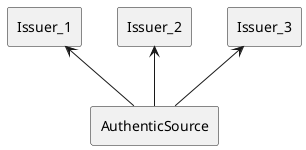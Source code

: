 @startuml

rectangle Issuer_1 as i1
rectangle Issuer_2 as i2
rectangle Issuer_3 as i3
rectangle AuthenticSource as as

i1 <-- as
i2 <-- as
i3 <-- as

@enduml